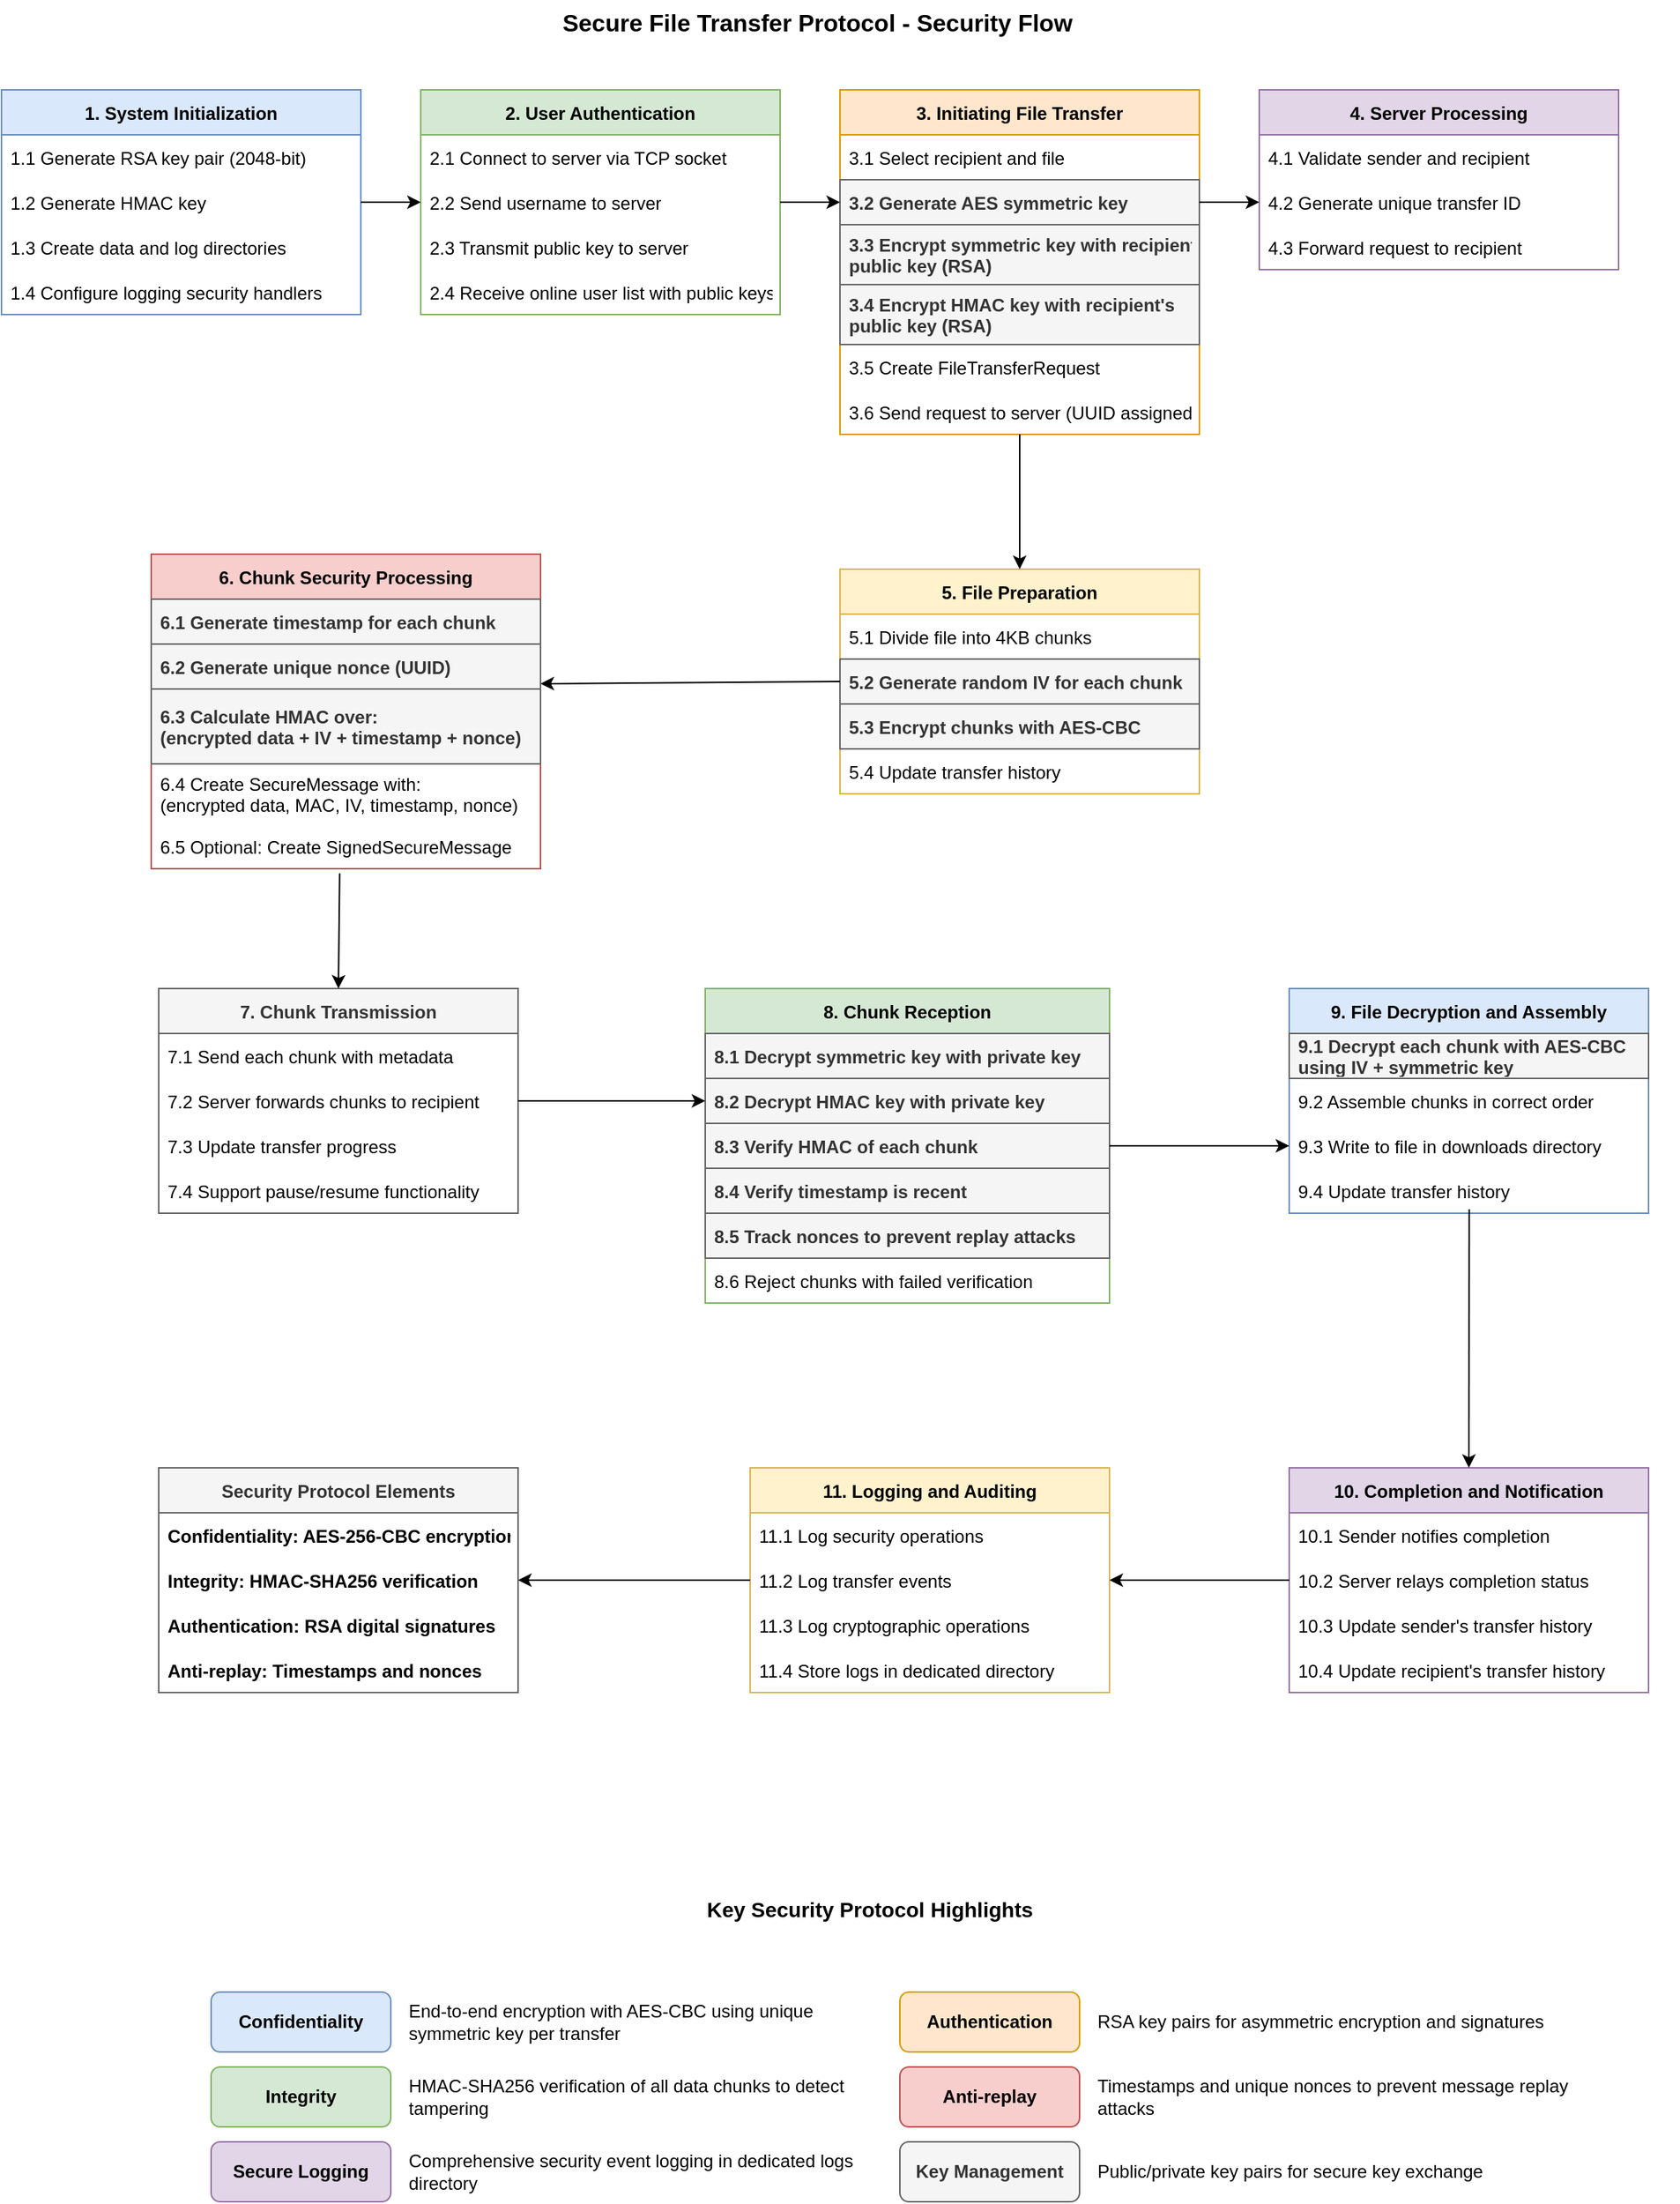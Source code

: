 <mxfile version="28.0.4">
  <diagram id="security-flow-diagram" name="Security Flow">
    <mxGraphModel dx="1621" dy="1084" grid="1" gridSize="10" guides="1" tooltips="1" connect="1" arrows="1" fold="1" page="1" pageScale="1" pageWidth="1169" pageHeight="1654" background="#ffffff" math="0" shadow="0">
      <root>
        <mxCell id="0" />
        <mxCell id="1" parent="0" />
        <mxCell id="title" value="Secure File Transfer Protocol - Security Flow" style="text;html=1;strokeColor=none;fillColor=none;align=center;verticalAlign=middle;whiteSpace=wrap;rounded=0;fontSize=16;fontStyle=1" parent="1" vertex="1">
          <mxGeometry x="274.5" y="50" width="600" height="30" as="geometry" />
        </mxCell>
        <mxCell id="step1" value="1. System Initialization" style="swimlane;fontStyle=1;childLayout=stackLayout;horizontal=1;startSize=30;horizontalStack=0;resizeParent=1;resizeParentMax=0;resizeLast=0;collapsible=1;marginBottom=0;fillColor=#dae8fc;strokeColor=#6c8ebf;" parent="1" vertex="1">
          <mxGeometry x="30" y="110" width="240" height="150" as="geometry" />
        </mxCell>
        <mxCell id="step1_1" value="1.1 Generate RSA key pair (2048-bit)" style="text;strokeColor=none;fillColor=none;align=left;verticalAlign=middle;spacingLeft=4;spacingRight=4;overflow=hidden;points=[[0,0.5],[1,0.5]];portConstraint=eastwest;rotatable=0;" parent="step1" vertex="1">
          <mxGeometry y="30" width="240" height="30" as="geometry" />
        </mxCell>
        <mxCell id="step1_2" value="1.2 Generate HMAC key" style="text;strokeColor=none;fillColor=none;align=left;verticalAlign=middle;spacingLeft=4;spacingRight=4;overflow=hidden;points=[[0,0.5],[1,0.5]];portConstraint=eastwest;rotatable=0;" parent="step1" vertex="1">
          <mxGeometry y="60" width="240" height="30" as="geometry" />
        </mxCell>
        <mxCell id="step1_3" value="1.3 Create data and log directories" style="text;strokeColor=none;fillColor=none;align=left;verticalAlign=middle;spacingLeft=4;spacingRight=4;overflow=hidden;points=[[0,0.5],[1,0.5]];portConstraint=eastwest;rotatable=0;" parent="step1" vertex="1">
          <mxGeometry y="90" width="240" height="30" as="geometry" />
        </mxCell>
        <mxCell id="step1_4" value="1.4 Configure logging security handlers" style="text;strokeColor=none;fillColor=none;align=left;verticalAlign=middle;spacingLeft=4;spacingRight=4;overflow=hidden;points=[[0,0.5],[1,0.5]];portConstraint=eastwest;rotatable=0;" parent="step1" vertex="1">
          <mxGeometry y="120" width="240" height="30" as="geometry" />
        </mxCell>
        <mxCell id="step2" value="2. User Authentication" style="swimlane;fontStyle=1;childLayout=stackLayout;horizontal=1;startSize=30;horizontalStack=0;resizeParent=1;resizeParentMax=0;resizeLast=0;collapsible=1;marginBottom=0;fillColor=#d5e8d4;strokeColor=#82b366;" parent="1" vertex="1">
          <mxGeometry x="310" y="110" width="240" height="150" as="geometry" />
        </mxCell>
        <mxCell id="step2_1" value="2.1 Connect to server via TCP socket" style="text;strokeColor=none;fillColor=none;align=left;verticalAlign=middle;spacingLeft=4;spacingRight=4;overflow=hidden;points=[[0,0.5],[1,0.5]];portConstraint=eastwest;rotatable=0;" parent="step2" vertex="1">
          <mxGeometry y="30" width="240" height="30" as="geometry" />
        </mxCell>
        <mxCell id="step2_2" value="2.2 Send username to server" style="text;strokeColor=none;fillColor=none;align=left;verticalAlign=middle;spacingLeft=4;spacingRight=4;overflow=hidden;points=[[0,0.5],[1,0.5]];portConstraint=eastwest;rotatable=0;" parent="step2" vertex="1">
          <mxGeometry y="60" width="240" height="30" as="geometry" />
        </mxCell>
        <mxCell id="step2_3" value="2.3 Transmit public key to server" style="text;strokeColor=none;fillColor=none;align=left;verticalAlign=middle;spacingLeft=4;spacingRight=4;overflow=hidden;points=[[0,0.5],[1,0.5]];portConstraint=eastwest;rotatable=0;" parent="step2" vertex="1">
          <mxGeometry y="90" width="240" height="30" as="geometry" />
        </mxCell>
        <mxCell id="step2_4" value="2.4 Receive online user list with public keys" style="text;strokeColor=none;fillColor=none;align=left;verticalAlign=middle;spacingLeft=4;spacingRight=4;overflow=hidden;points=[[0,0.5],[1,0.5]];portConstraint=eastwest;rotatable=0;" parent="step2" vertex="1">
          <mxGeometry y="120" width="240" height="30" as="geometry" />
        </mxCell>
        <mxCell id="step3" value="3. Initiating File Transfer" style="swimlane;fontStyle=1;childLayout=stackLayout;horizontal=1;startSize=30;horizontalStack=0;resizeParent=1;resizeParentMax=0;resizeLast=0;collapsible=1;marginBottom=0;fillColor=#ffe6cc;strokeColor=#d79b00;" parent="1" vertex="1">
          <mxGeometry x="590" y="110" width="240" height="230" as="geometry" />
        </mxCell>
        <mxCell id="step3_1" value="3.1 Select recipient and file" style="text;strokeColor=none;fillColor=none;align=left;verticalAlign=middle;spacingLeft=4;spacingRight=4;overflow=hidden;points=[[0,0.5],[1,0.5]];portConstraint=eastwest;rotatable=0;" parent="step3" vertex="1">
          <mxGeometry y="30" width="240" height="30" as="geometry" />
        </mxCell>
        <mxCell id="step3_2" value="3.2 Generate AES symmetric key" style="text;strokeColor=none;fillColor=none;align=left;verticalAlign=middle;spacingLeft=4;spacingRight=4;overflow=hidden;points=[[0,0.5],[1,0.5]];portConstraint=eastwest;rotatable=0;fontStyle=1;fillColor=#f5f5f5;fontColor=#333333;strokeColor=#666666;" parent="step3" vertex="1">
          <mxGeometry y="60" width="240" height="30" as="geometry" />
        </mxCell>
        <mxCell id="step3_3" value="3.3 Encrypt symmetric key with recipient&#39;s&#xa;      public key (RSA)" style="text;strokeColor=none;fillColor=none;align=left;verticalAlign=middle;spacingLeft=4;spacingRight=4;overflow=hidden;points=[[0,0.5],[1,0.5]];portConstraint=eastwest;rotatable=0;fontStyle=1;fillColor=#f5f5f5;fontColor=#333333;strokeColor=#666666;" parent="step3" vertex="1">
          <mxGeometry y="90" width="240" height="40" as="geometry" />
        </mxCell>
        <mxCell id="step3_4" value="3.4 Encrypt HMAC key with recipient&#39;s&#xa;      public key (RSA)" style="text;strokeColor=none;fillColor=none;align=left;verticalAlign=middle;spacingLeft=4;spacingRight=4;overflow=hidden;points=[[0,0.5],[1,0.5]];portConstraint=eastwest;rotatable=0;fontStyle=1;fillColor=#f5f5f5;fontColor=#333333;strokeColor=#666666;" parent="step3" vertex="1">
          <mxGeometry y="130" width="240" height="40" as="geometry" />
        </mxCell>
        <mxCell id="step3_5" value="3.5 Create FileTransferRequest" style="text;strokeColor=none;fillColor=none;align=left;verticalAlign=middle;spacingLeft=4;spacingRight=4;overflow=hidden;points=[[0,0.5],[1,0.5]];portConstraint=eastwest;rotatable=0;" parent="step3" vertex="1">
          <mxGeometry y="170" width="240" height="30" as="geometry" />
        </mxCell>
        <mxCell id="step3_6" value="3.6 Send request to server (UUID assigned)" style="text;strokeColor=none;fillColor=none;align=left;verticalAlign=middle;spacingLeft=4;spacingRight=4;overflow=hidden;points=[[0,0.5],[1,0.5]];portConstraint=eastwest;rotatable=0;" parent="step3" vertex="1">
          <mxGeometry y="200" width="240" height="30" as="geometry" />
        </mxCell>
        <mxCell id="step4" value="4. Server Processing" style="swimlane;fontStyle=1;childLayout=stackLayout;horizontal=1;startSize=30;horizontalStack=0;resizeParent=1;resizeParentMax=0;resizeLast=0;collapsible=1;marginBottom=0;fillColor=#e1d5e7;strokeColor=#9673a6;" parent="1" vertex="1">
          <mxGeometry x="870" y="110" width="240" height="120" as="geometry" />
        </mxCell>
        <mxCell id="step4_1" value="4.1 Validate sender and recipient" style="text;strokeColor=none;fillColor=none;align=left;verticalAlign=middle;spacingLeft=4;spacingRight=4;overflow=hidden;points=[[0,0.5],[1,0.5]];portConstraint=eastwest;rotatable=0;" parent="step4" vertex="1">
          <mxGeometry y="30" width="240" height="30" as="geometry" />
        </mxCell>
        <mxCell id="step4_2" value="4.2 Generate unique transfer ID" style="text;strokeColor=none;fillColor=none;align=left;verticalAlign=middle;spacingLeft=4;spacingRight=4;overflow=hidden;points=[[0,0.5],[1,0.5]];portConstraint=eastwest;rotatable=0;" parent="step4" vertex="1">
          <mxGeometry y="60" width="240" height="30" as="geometry" />
        </mxCell>
        <mxCell id="step4_3" value="4.3 Forward request to recipient" style="text;strokeColor=none;fillColor=none;align=left;verticalAlign=middle;spacingLeft=4;spacingRight=4;overflow=hidden;points=[[0,0.5],[1,0.5]];portConstraint=eastwest;rotatable=0;" parent="step4" vertex="1">
          <mxGeometry y="90" width="240" height="30" as="geometry" />
        </mxCell>
        <mxCell id="step5" value="5. File Preparation" style="swimlane;fontStyle=1;childLayout=stackLayout;horizontal=1;startSize=30;horizontalStack=0;resizeParent=1;resizeParentMax=0;resizeLast=0;collapsible=1;marginBottom=0;fillColor=#fff2cc;strokeColor=#d6b656;" parent="1" vertex="1">
          <mxGeometry x="590" y="430" width="240" height="150" as="geometry" />
        </mxCell>
        <mxCell id="step5_1" value="5.1 Divide file into 4KB chunks" style="text;strokeColor=none;fillColor=none;align=left;verticalAlign=middle;spacingLeft=4;spacingRight=4;overflow=hidden;points=[[0,0.5],[1,0.5]];portConstraint=eastwest;rotatable=0;" parent="step5" vertex="1">
          <mxGeometry y="30" width="240" height="30" as="geometry" />
        </mxCell>
        <mxCell id="step5_2" value="5.2 Generate random IV for each chunk" style="text;strokeColor=none;fillColor=none;align=left;verticalAlign=middle;spacingLeft=4;spacingRight=4;overflow=hidden;points=[[0,0.5],[1,0.5]];portConstraint=eastwest;rotatable=0;fontStyle=1;fillColor=#f5f5f5;fontColor=#333333;strokeColor=#666666;" parent="step5" vertex="1">
          <mxGeometry y="60" width="240" height="30" as="geometry" />
        </mxCell>
        <mxCell id="step5_3" value="5.3 Encrypt chunks with AES-CBC" style="text;strokeColor=none;fillColor=none;align=left;verticalAlign=middle;spacingLeft=4;spacingRight=4;overflow=hidden;points=[[0,0.5],[1,0.5]];portConstraint=eastwest;rotatable=0;fontStyle=1;fillColor=#f5f5f5;fontColor=#333333;strokeColor=#666666;" parent="step5" vertex="1">
          <mxGeometry y="90" width="240" height="30" as="geometry" />
        </mxCell>
        <mxCell id="step5_4" value="5.4 Update transfer history" style="text;strokeColor=none;fillColor=none;align=left;verticalAlign=middle;spacingLeft=4;spacingRight=4;overflow=hidden;points=[[0,0.5],[1,0.5]];portConstraint=eastwest;rotatable=0;" parent="step5" vertex="1">
          <mxGeometry y="120" width="240" height="30" as="geometry" />
        </mxCell>
        <mxCell id="step6" value="6. Chunk Security Processing" style="swimlane;fontStyle=1;childLayout=stackLayout;horizontal=1;startSize=30;horizontalStack=0;resizeParent=1;resizeParentMax=0;resizeLast=0;collapsible=1;marginBottom=0;fillColor=#f8cecc;strokeColor=#b85450;" parent="1" vertex="1">
          <mxGeometry x="130" y="420" width="260" height="210" as="geometry" />
        </mxCell>
        <mxCell id="step6_1" value="6.1 Generate timestamp for each chunk" style="text;strokeColor=none;fillColor=none;align=left;verticalAlign=middle;spacingLeft=4;spacingRight=4;overflow=hidden;points=[[0,0.5],[1,0.5]];portConstraint=eastwest;rotatable=0;fontStyle=1;fillColor=#f5f5f5;fontColor=#333333;strokeColor=#666666;" parent="step6" vertex="1">
          <mxGeometry y="30" width="260" height="30" as="geometry" />
        </mxCell>
        <mxCell id="step6_2" value="6.2 Generate unique nonce (UUID)" style="text;strokeColor=none;fillColor=none;align=left;verticalAlign=middle;spacingLeft=4;spacingRight=4;overflow=hidden;points=[[0,0.5],[1,0.5]];portConstraint=eastwest;rotatable=0;fontStyle=1;fillColor=#f5f5f5;fontColor=#333333;strokeColor=#666666;" parent="step6" vertex="1">
          <mxGeometry y="60" width="260" height="30" as="geometry" />
        </mxCell>
        <mxCell id="step6_3" value="6.3 Calculate HMAC over:&#xa;      (encrypted data + IV + timestamp + nonce)" style="text;strokeColor=none;fillColor=none;align=left;verticalAlign=middle;spacingLeft=4;spacingRight=4;overflow=hidden;points=[[0,0.5],[1,0.5]];portConstraint=eastwest;rotatable=0;fontStyle=1;fillColor=#f5f5f5;fontColor=#333333;strokeColor=#666666;" parent="step6" vertex="1">
          <mxGeometry y="90" width="260" height="50" as="geometry" />
        </mxCell>
        <mxCell id="step6_4" value="6.4 Create SecureMessage with:&#xa;      (encrypted data, MAC, IV, timestamp, nonce)" style="text;strokeColor=none;fillColor=none;align=left;verticalAlign=middle;spacingLeft=4;spacingRight=4;overflow=hidden;points=[[0,0.5],[1,0.5]];portConstraint=eastwest;rotatable=0;" parent="step6" vertex="1">
          <mxGeometry y="140" width="260" height="40" as="geometry" />
        </mxCell>
        <mxCell id="step6_5" value="6.5 Optional: Create SignedSecureMessage" style="text;strokeColor=none;fillColor=none;align=left;verticalAlign=middle;spacingLeft=4;spacingRight=4;overflow=hidden;points=[[0,0.5],[1,0.5]];portConstraint=eastwest;rotatable=0;" parent="step6" vertex="1">
          <mxGeometry y="180" width="260" height="30" as="geometry" />
        </mxCell>
        <mxCell id="step7" value="7. Chunk Transmission" style="swimlane;fontStyle=1;childLayout=stackLayout;horizontal=1;startSize=30;horizontalStack=0;resizeParent=1;resizeParentMax=0;resizeLast=0;collapsible=1;marginBottom=0;fillColor=#f5f5f5;strokeColor=#666666;fontColor=#333333;" parent="1" vertex="1">
          <mxGeometry x="135" y="710" width="240" height="150" as="geometry" />
        </mxCell>
        <mxCell id="step7_1" value="7.1 Send each chunk with metadata" style="text;strokeColor=none;fillColor=none;align=left;verticalAlign=middle;spacingLeft=4;spacingRight=4;overflow=hidden;points=[[0,0.5],[1,0.5]];portConstraint=eastwest;rotatable=0;" parent="step7" vertex="1">
          <mxGeometry y="30" width="240" height="30" as="geometry" />
        </mxCell>
        <mxCell id="step7_2" value="7.2 Server forwards chunks to recipient" style="text;strokeColor=none;fillColor=none;align=left;verticalAlign=middle;spacingLeft=4;spacingRight=4;overflow=hidden;points=[[0,0.5],[1,0.5]];portConstraint=eastwest;rotatable=0;" parent="step7" vertex="1">
          <mxGeometry y="60" width="240" height="30" as="geometry" />
        </mxCell>
        <mxCell id="step7_3" value="7.3 Update transfer progress" style="text;strokeColor=none;fillColor=none;align=left;verticalAlign=middle;spacingLeft=4;spacingRight=4;overflow=hidden;points=[[0,0.5],[1,0.5]];portConstraint=eastwest;rotatable=0;" parent="step7" vertex="1">
          <mxGeometry y="90" width="240" height="30" as="geometry" />
        </mxCell>
        <mxCell id="step7_4" value="7.4 Support pause/resume functionality" style="text;strokeColor=none;fillColor=none;align=left;verticalAlign=middle;spacingLeft=4;spacingRight=4;overflow=hidden;points=[[0,0.5],[1,0.5]];portConstraint=eastwest;rotatable=0;" parent="step7" vertex="1">
          <mxGeometry y="120" width="240" height="30" as="geometry" />
        </mxCell>
        <mxCell id="step8" value="8. Chunk Reception" style="swimlane;fontStyle=1;childLayout=stackLayout;horizontal=1;startSize=30;horizontalStack=0;resizeParent=1;resizeParentMax=0;resizeLast=0;collapsible=1;marginBottom=0;fillColor=#d5e8d4;strokeColor=#82b366;" parent="1" vertex="1">
          <mxGeometry x="500" y="710" width="270" height="210" as="geometry" />
        </mxCell>
        <mxCell id="step8_1" value="8.1 Decrypt symmetric key with private key" style="text;strokeColor=none;fillColor=none;align=left;verticalAlign=middle;spacingLeft=4;spacingRight=4;overflow=hidden;points=[[0,0.5],[1,0.5]];portConstraint=eastwest;rotatable=0;fontStyle=1;fillColor=#f5f5f5;fontColor=#333333;strokeColor=#666666;" parent="step8" vertex="1">
          <mxGeometry y="30" width="270" height="30" as="geometry" />
        </mxCell>
        <mxCell id="step8_2" value="8.2 Decrypt HMAC key with private key" style="text;strokeColor=none;fillColor=none;align=left;verticalAlign=middle;spacingLeft=4;spacingRight=4;overflow=hidden;points=[[0,0.5],[1,0.5]];portConstraint=eastwest;rotatable=0;fontStyle=1;fillColor=#f5f5f5;fontColor=#333333;strokeColor=#666666;" parent="step8" vertex="1">
          <mxGeometry y="60" width="270" height="30" as="geometry" />
        </mxCell>
        <mxCell id="step8_3" value="8.3 Verify HMAC of each chunk" style="text;strokeColor=none;fillColor=none;align=left;verticalAlign=middle;spacingLeft=4;spacingRight=4;overflow=hidden;points=[[0,0.5],[1,0.5]];portConstraint=eastwest;rotatable=0;fontStyle=1;fillColor=#f5f5f5;fontColor=#333333;strokeColor=#666666;" parent="step8" vertex="1">
          <mxGeometry y="90" width="270" height="30" as="geometry" />
        </mxCell>
        <mxCell id="step8_4" value="8.4 Verify timestamp is recent" style="text;strokeColor=none;fillColor=none;align=left;verticalAlign=middle;spacingLeft=4;spacingRight=4;overflow=hidden;points=[[0,0.5],[1,0.5]];portConstraint=eastwest;rotatable=0;fontStyle=1;fillColor=#f5f5f5;fontColor=#333333;strokeColor=#666666;" parent="step8" vertex="1">
          <mxGeometry y="120" width="270" height="30" as="geometry" />
        </mxCell>
        <mxCell id="step8_5" value="8.5 Track nonces to prevent replay attacks" style="text;strokeColor=none;fillColor=none;align=left;verticalAlign=middle;spacingLeft=4;spacingRight=4;overflow=hidden;points=[[0,0.5],[1,0.5]];portConstraint=eastwest;rotatable=0;fontStyle=1;fillColor=#f5f5f5;fontColor=#333333;strokeColor=#666666;" parent="step8" vertex="1">
          <mxGeometry y="150" width="270" height="30" as="geometry" />
        </mxCell>
        <mxCell id="step8_6" value="8.6 Reject chunks with failed verification" style="text;strokeColor=none;fillColor=none;align=left;verticalAlign=middle;spacingLeft=4;spacingRight=4;overflow=hidden;points=[[0,0.5],[1,0.5]];portConstraint=eastwest;rotatable=0;" parent="step8" vertex="1">
          <mxGeometry y="180" width="270" height="30" as="geometry" />
        </mxCell>
        <mxCell id="step9" value="9. File Decryption and Assembly" style="swimlane;fontStyle=1;childLayout=stackLayout;horizontal=1;startSize=30;horizontalStack=0;resizeParent=1;resizeParentMax=0;resizeLast=0;collapsible=1;marginBottom=0;fillColor=#dae8fc;strokeColor=#6c8ebf;" parent="1" vertex="1">
          <mxGeometry x="890" y="710" width="240" height="150" as="geometry" />
        </mxCell>
        <mxCell id="step9_1" value="9.1 Decrypt each chunk with AES-CBC&#xa;      using IV + symmetric key" style="text;strokeColor=none;fillColor=none;align=left;verticalAlign=middle;spacingLeft=4;spacingRight=4;overflow=hidden;points=[[0,0.5],[1,0.5]];portConstraint=eastwest;rotatable=0;fontStyle=1;fillColor=#f5f5f5;fontColor=#333333;strokeColor=#666666;" parent="step9" vertex="1">
          <mxGeometry y="30" width="240" height="30" as="geometry" />
        </mxCell>
        <mxCell id="step9_2" value="9.2 Assemble chunks in correct order" style="text;strokeColor=none;fillColor=none;align=left;verticalAlign=middle;spacingLeft=4;spacingRight=4;overflow=hidden;points=[[0,0.5],[1,0.5]];portConstraint=eastwest;rotatable=0;" parent="step9" vertex="1">
          <mxGeometry y="60" width="240" height="30" as="geometry" />
        </mxCell>
        <mxCell id="step9_3" value="9.3 Write to file in downloads directory" style="text;strokeColor=none;fillColor=none;align=left;verticalAlign=middle;spacingLeft=4;spacingRight=4;overflow=hidden;points=[[0,0.5],[1,0.5]];portConstraint=eastwest;rotatable=0;" parent="step9" vertex="1">
          <mxGeometry y="90" width="240" height="30" as="geometry" />
        </mxCell>
        <mxCell id="step9_4" value="9.4 Update transfer history" style="text;strokeColor=none;fillColor=none;align=left;verticalAlign=middle;spacingLeft=4;spacingRight=4;overflow=hidden;points=[[0,0.5],[1,0.5]];portConstraint=eastwest;rotatable=0;" parent="step9" vertex="1">
          <mxGeometry y="120" width="240" height="30" as="geometry" />
        </mxCell>
        <mxCell id="step10" value="10. Completion and Notification" style="swimlane;fontStyle=1;childLayout=stackLayout;horizontal=1;startSize=30;horizontalStack=0;resizeParent=1;resizeParentMax=0;resizeLast=0;collapsible=1;marginBottom=0;fillColor=#e1d5e7;strokeColor=#9673a6;" parent="1" vertex="1">
          <mxGeometry x="890" y="1030" width="240" height="150" as="geometry" />
        </mxCell>
        <mxCell id="step10_1" value="10.1 Sender notifies completion" style="text;strokeColor=none;fillColor=none;align=left;verticalAlign=middle;spacingLeft=4;spacingRight=4;overflow=hidden;points=[[0,0.5],[1,0.5]];portConstraint=eastwest;rotatable=0;" parent="step10" vertex="1">
          <mxGeometry y="30" width="240" height="30" as="geometry" />
        </mxCell>
        <mxCell id="step10_2" value="10.2 Server relays completion status" style="text;strokeColor=none;fillColor=none;align=left;verticalAlign=middle;spacingLeft=4;spacingRight=4;overflow=hidden;points=[[0,0.5],[1,0.5]];portConstraint=eastwest;rotatable=0;" parent="step10" vertex="1">
          <mxGeometry y="60" width="240" height="30" as="geometry" />
        </mxCell>
        <mxCell id="step10_3" value="10.3 Update sender&#39;s transfer history" style="text;strokeColor=none;fillColor=none;align=left;verticalAlign=middle;spacingLeft=4;spacingRight=4;overflow=hidden;points=[[0,0.5],[1,0.5]];portConstraint=eastwest;rotatable=0;" parent="step10" vertex="1">
          <mxGeometry y="90" width="240" height="30" as="geometry" />
        </mxCell>
        <mxCell id="step10_4" value="10.4 Update recipient&#39;s transfer history" style="text;strokeColor=none;fillColor=none;align=left;verticalAlign=middle;spacingLeft=4;spacingRight=4;overflow=hidden;points=[[0,0.5],[1,0.5]];portConstraint=eastwest;rotatable=0;" parent="step10" vertex="1">
          <mxGeometry y="120" width="240" height="30" as="geometry" />
        </mxCell>
        <mxCell id="step11" value="11. Logging and Auditing" style="swimlane;fontStyle=1;childLayout=stackLayout;horizontal=1;startSize=30;horizontalStack=0;resizeParent=1;resizeParentMax=0;resizeLast=0;collapsible=1;marginBottom=0;fillColor=#fff2cc;strokeColor=#d6b656;" parent="1" vertex="1">
          <mxGeometry x="530" y="1030" width="240" height="150" as="geometry" />
        </mxCell>
        <mxCell id="step11_1" value="11.1 Log security operations" style="text;strokeColor=none;fillColor=none;align=left;verticalAlign=middle;spacingLeft=4;spacingRight=4;overflow=hidden;points=[[0,0.5],[1,0.5]];portConstraint=eastwest;rotatable=0;" parent="step11" vertex="1">
          <mxGeometry y="30" width="240" height="30" as="geometry" />
        </mxCell>
        <mxCell id="step11_2" value="11.2 Log transfer events" style="text;strokeColor=none;fillColor=none;align=left;verticalAlign=middle;spacingLeft=4;spacingRight=4;overflow=hidden;points=[[0,0.5],[1,0.5]];portConstraint=eastwest;rotatable=0;" parent="step11" vertex="1">
          <mxGeometry y="60" width="240" height="30" as="geometry" />
        </mxCell>
        <mxCell id="step11_3" value="11.3 Log cryptographic operations" style="text;strokeColor=none;fillColor=none;align=left;verticalAlign=middle;spacingLeft=4;spacingRight=4;overflow=hidden;points=[[0,0.5],[1,0.5]];portConstraint=eastwest;rotatable=0;" parent="step11" vertex="1">
          <mxGeometry y="90" width="240" height="30" as="geometry" />
        </mxCell>
        <mxCell id="step11_4" value="11.4 Store logs in dedicated directory" style="text;strokeColor=none;fillColor=none;align=left;verticalAlign=middle;spacingLeft=4;spacingRight=4;overflow=hidden;points=[[0,0.5],[1,0.5]];portConstraint=eastwest;rotatable=0;" parent="step11" vertex="1">
          <mxGeometry y="120" width="240" height="30" as="geometry" />
        </mxCell>
        <mxCell id="legend" value="Security Protocol Elements" style="swimlane;fontStyle=1;childLayout=stackLayout;horizontal=1;startSize=30;horizontalStack=0;resizeParent=1;resizeParentMax=0;resizeLast=0;collapsible=1;marginBottom=0;fillColor=#f5f5f5;strokeColor=#666666;fontColor=#333333;" parent="1" vertex="1">
          <mxGeometry x="135" y="1030" width="240" height="150" as="geometry" />
        </mxCell>
        <mxCell id="legend_1" value="Confidentiality: AES-256-CBC encryption" style="text;strokeColor=none;fillColor=none;align=left;verticalAlign=middle;spacingLeft=4;spacingRight=4;overflow=hidden;points=[[0,0.5],[1,0.5]];portConstraint=eastwest;rotatable=0;fontStyle=1" parent="legend" vertex="1">
          <mxGeometry y="30" width="240" height="30" as="geometry" />
        </mxCell>
        <mxCell id="legend_2" value="Integrity: HMAC-SHA256 verification" style="text;strokeColor=none;fillColor=none;align=left;verticalAlign=middle;spacingLeft=4;spacingRight=4;overflow=hidden;points=[[0,0.5],[1,0.5]];portConstraint=eastwest;rotatable=0;fontStyle=1" parent="legend" vertex="1">
          <mxGeometry y="60" width="240" height="30" as="geometry" />
        </mxCell>
        <mxCell id="legend_3" value="Authentication: RSA digital signatures" style="text;strokeColor=none;fillColor=none;align=left;verticalAlign=middle;spacingLeft=4;spacingRight=4;overflow=hidden;points=[[0,0.5],[1,0.5]];portConstraint=eastwest;rotatable=0;fontStyle=1" parent="legend" vertex="1">
          <mxGeometry y="90" width="240" height="30" as="geometry" />
        </mxCell>
        <mxCell id="legend_4" value="Anti-replay: Timestamps and nonces" style="text;strokeColor=none;fillColor=none;align=left;verticalAlign=middle;spacingLeft=4;spacingRight=4;overflow=hidden;points=[[0,0.5],[1,0.5]];portConstraint=eastwest;rotatable=0;fontStyle=1" parent="legend" vertex="1">
          <mxGeometry y="120" width="240" height="30" as="geometry" />
        </mxCell>
        <mxCell id="arrow1" value="" style="endArrow=classic;html=1;rounded=0;exitX=1;exitY=0.5;exitDx=0;exitDy=0;entryX=0;entryY=0.5;entryDx=0;entryDy=0;" parent="1" source="step1_2" target="step2_2" edge="1">
          <mxGeometry width="50" height="50" relative="1" as="geometry">
            <mxPoint x="280" y="185" as="sourcePoint" />
            <mxPoint x="310" y="185" as="targetPoint" />
          </mxGeometry>
        </mxCell>
        <mxCell id="arrow2" value="" style="endArrow=classic;html=1;rounded=0;exitX=1;exitY=0.5;exitDx=0;exitDy=0;entryX=0;entryY=0.5;entryDx=0;entryDy=0;" parent="1" source="step2_2" target="step3_2" edge="1">
          <mxGeometry width="50" height="50" relative="1" as="geometry">
            <mxPoint x="560" y="185" as="sourcePoint" />
            <mxPoint x="590" y="185" as="targetPoint" />
          </mxGeometry>
        </mxCell>
        <mxCell id="arrow3" value="" style="endArrow=classic;html=1;rounded=0;exitX=1;exitY=0.5;exitDx=0;exitDy=0;entryX=0;entryY=0.5;entryDx=0;entryDy=0;" parent="1" source="step3_2" target="step4_2" edge="1">
          <mxGeometry width="50" height="50" relative="1" as="geometry">
            <mxPoint x="840" y="185" as="sourcePoint" />
            <mxPoint x="870" y="185" as="targetPoint" />
          </mxGeometry>
        </mxCell>
        <mxCell id="arrow4" value="" style="endArrow=classic;html=1;rounded=0;exitX=0.5;exitY=1;exitDx=0;exitDy=0;entryX=0.5;entryY=0;entryDx=0;entryDy=0;" parent="1" source="step3" target="step5" edge="1">
          <mxGeometry width="50" height="50" relative="1" as="geometry">
            <mxPoint x="560" y="360" as="sourcePoint" />
            <mxPoint x="220" y="300" as="targetPoint" />
            <Array as="points">
              <mxPoint x="710" y="370" />
              <mxPoint x="710" y="390" />
            </Array>
          </mxGeometry>
        </mxCell>
        <mxCell id="arrow5" value="" style="endArrow=classic;html=1;rounded=0;entryX=1;entryY=0.883;entryDx=0;entryDy=0;entryPerimeter=0;" parent="1" target="step6_2" edge="1">
          <mxGeometry width="50" height="50" relative="1" as="geometry">
            <mxPoint x="590" y="505" as="sourcePoint" />
            <mxPoint x="310" y="485" as="targetPoint" />
          </mxGeometry>
        </mxCell>
        <mxCell id="arrow6" value="" style="endArrow=classic;html=1;rounded=0;exitX=0.484;exitY=1.105;exitDx=0;exitDy=0;entryX=0.5;entryY=0;entryDx=0;entryDy=0;exitPerimeter=0;" parent="1" source="step6_5" target="step7" edge="1">
          <mxGeometry width="50" height="50" relative="1" as="geometry">
            <mxPoint x="550" y="675" as="sourcePoint" />
            <mxPoint x="580" y="675" as="targetPoint" />
          </mxGeometry>
        </mxCell>
        <mxCell id="arrow7" value="" style="endArrow=classic;html=1;rounded=0;exitX=1;exitY=0.5;exitDx=0;exitDy=0;entryX=0;entryY=0.5;entryDx=0;entryDy=0;" parent="1" source="step7_2" target="step8_2" edge="1">
          <mxGeometry width="50" height="50" relative="1" as="geometry">
            <mxPoint x="830" y="675" as="sourcePoint" />
            <mxPoint x="860" y="675" as="targetPoint" />
          </mxGeometry>
        </mxCell>
        <mxCell id="arrow9" value="" style="endArrow=classic;html=1;rounded=0;exitX=0.501;exitY=0.911;exitDx=0;exitDy=0;entryX=0.5;entryY=0;entryDx=0;entryDy=0;exitPerimeter=0;" parent="1" source="step9_4" target="step10" edge="1">
          <mxGeometry width="50" height="50" relative="1" as="geometry">
            <mxPoint x="540" y="1055" as="sourcePoint" />
            <mxPoint x="570" y="1055" as="targetPoint" />
          </mxGeometry>
        </mxCell>
        <mxCell id="arrow10" value="" style="endArrow=classic;html=1;rounded=0;entryX=1;entryY=0.5;entryDx=0;entryDy=0;exitX=0;exitY=0.5;exitDx=0;exitDy=0;" parent="1" source="step10_2" target="step11_2" edge="1">
          <mxGeometry width="50" height="50" relative="1" as="geometry">
            <mxPoint x="1150" y="1095" as="sourcePoint" />
            <mxPoint x="850" y="1055" as="targetPoint" />
          </mxGeometry>
        </mxCell>
        <mxCell id="arrow11" value="" style="endArrow=classic;html=1;rounded=0;exitX=0;exitY=0.5;exitDx=0;exitDy=0;entryX=1;entryY=0.5;entryDx=0;entryDy=0;" parent="1" source="step11_2" target="legend_2" edge="1">
          <mxGeometry width="50" height="50" relative="1" as="geometry">
            <mxPoint x="1350" y="1295" as="sourcePoint" />
            <mxPoint x="370" y="1105" as="targetPoint" />
          </mxGeometry>
        </mxCell>
        <mxCell id="anno1" value="Key Security Protocol Highlights" style="text;html=1;strokeColor=none;fillColor=none;align=center;verticalAlign=middle;whiteSpace=wrap;rounded=0;fontStyle=1;fontSize=14;" parent="1" vertex="1">
          <mxGeometry x="70" y="1310" width="1080" height="30" as="geometry" />
        </mxCell>
        <mxCell id="security1" value="Confidentiality" style="rounded=1;whiteSpace=wrap;html=1;fillColor=#dae8fc;strokeColor=#6c8ebf;fontStyle=1" parent="1" vertex="1">
          <mxGeometry x="170" y="1380" width="120" height="40" as="geometry" />
        </mxCell>
        <mxCell id="security1desc" value="End-to-end encryption with AES-CBC using unique symmetric key per transfer" style="text;html=1;strokeColor=none;fillColor=none;align=left;verticalAlign=middle;whiteSpace=wrap;rounded=0;" parent="1" vertex="1">
          <mxGeometry x="300" y="1385" width="320" height="30" as="geometry" />
        </mxCell>
        <mxCell id="security2" value="Integrity" style="rounded=1;whiteSpace=wrap;html=1;fillColor=#d5e8d4;strokeColor=#82b366;fontStyle=1" parent="1" vertex="1">
          <mxGeometry x="170" y="1430" width="120" height="40" as="geometry" />
        </mxCell>
        <mxCell id="security2desc" value="HMAC-SHA256 verification of all data chunks to detect tampering" style="text;html=1;strokeColor=none;fillColor=none;align=left;verticalAlign=middle;whiteSpace=wrap;rounded=0;" parent="1" vertex="1">
          <mxGeometry x="300" y="1435" width="320" height="30" as="geometry" />
        </mxCell>
        <mxCell id="security3" value="Authentication" style="rounded=1;whiteSpace=wrap;html=1;fillColor=#ffe6cc;strokeColor=#d79b00;fontStyle=1" parent="1" vertex="1">
          <mxGeometry x="630" y="1380" width="120" height="40" as="geometry" />
        </mxCell>
        <mxCell id="security3desc" value="RSA key pairs for asymmetric encryption and signatures" style="text;html=1;strokeColor=none;fillColor=none;align=left;verticalAlign=middle;whiteSpace=wrap;rounded=0;" parent="1" vertex="1">
          <mxGeometry x="760" y="1385" width="320" height="30" as="geometry" />
        </mxCell>
        <mxCell id="security4" value="Anti-replay" style="rounded=1;whiteSpace=wrap;html=1;fillColor=#f8cecc;strokeColor=#b85450;fontStyle=1" parent="1" vertex="1">
          <mxGeometry x="630" y="1430" width="120" height="40" as="geometry" />
        </mxCell>
        <mxCell id="security4desc" value="Timestamps and unique nonces to prevent message replay attacks" style="text;html=1;strokeColor=none;fillColor=none;align=left;verticalAlign=middle;whiteSpace=wrap;rounded=0;" parent="1" vertex="1">
          <mxGeometry x="760" y="1435" width="320" height="30" as="geometry" />
        </mxCell>
        <mxCell id="security5" value="Secure Logging" style="rounded=1;whiteSpace=wrap;html=1;fillColor=#e1d5e7;strokeColor=#9673a6;fontStyle=1" parent="1" vertex="1">
          <mxGeometry x="170" y="1480" width="120" height="40" as="geometry" />
        </mxCell>
        <mxCell id="security5desc" value="Comprehensive security event logging in dedicated logs directory" style="text;html=1;strokeColor=none;fillColor=none;align=left;verticalAlign=middle;whiteSpace=wrap;rounded=0;" parent="1" vertex="1">
          <mxGeometry x="300" y="1485" width="320" height="30" as="geometry" />
        </mxCell>
        <mxCell id="security6" value="Key Management" style="rounded=1;whiteSpace=wrap;html=1;fillColor=#f5f5f5;strokeColor=#666666;fontColor=#333333;fontStyle=1" parent="1" vertex="1">
          <mxGeometry x="630" y="1480" width="120" height="40" as="geometry" />
        </mxCell>
        <mxCell id="security6desc" value="Public/private key pairs for secure key exchange" style="text;html=1;strokeColor=none;fillColor=none;align=left;verticalAlign=middle;whiteSpace=wrap;rounded=0;" parent="1" vertex="1">
          <mxGeometry x="760" y="1485" width="320" height="30" as="geometry" />
        </mxCell>
        <mxCell id="Eqs2RQTk1EvBa_qMlLRd-2" value="" style="endArrow=classic;html=1;rounded=0;exitX=1;exitY=0.5;exitDx=0;exitDy=0;entryX=0;entryY=0.5;entryDx=0;entryDy=0;" edge="1" parent="1" source="step8_3" target="step9_3">
          <mxGeometry width="50" height="50" relative="1" as="geometry">
            <mxPoint x="420" y="780" as="sourcePoint" />
            <mxPoint x="635" y="780" as="targetPoint" />
          </mxGeometry>
        </mxCell>
      </root>
    </mxGraphModel>
  </diagram>
</mxfile>
